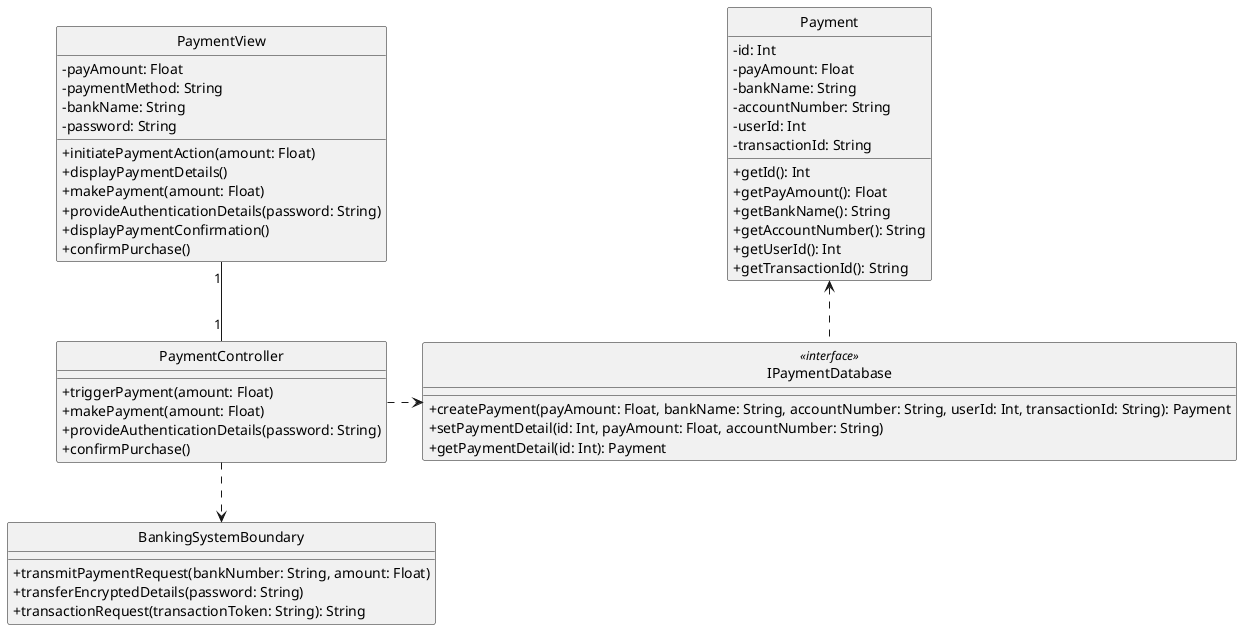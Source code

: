 @startuml 
skinparam classAttributeIconSize 0
skinparam linetype ortho
hide circle
class PaymentView {
    - payAmount: Float
    - paymentMethod: String
    - bankName: String
    - password: String

    + initiatePaymentAction(amount: Float)
    + displayPaymentDetails()
    + makePayment(amount: Float)
    + provideAuthenticationDetails(password: String)
    + displayPaymentConfirmation()
    + confirmPurchase()

    }

class PaymentController {
    + triggerPayment(amount: Float)
    + makePayment(amount: Float)
    + provideAuthenticationDetails(password: String)
    + confirmPurchase()

    }

class Payment {
    - id: Int
    - payAmount: Float
    - bankName: String
    - accountNumber: String
    - userId: Int
    - transactionId: String

    + getId(): Int
    + getPayAmount(): Float
    + getBankName(): String
    + getAccountNumber(): String
    + getUserId(): Int
    + getTransactionId(): String

    }

class BankingSystemBoundary {
    + transmitPaymentRequest(bankNumber: String, amount: Float)
    + transferEncryptedDetails(password: String)
    + transactionRequest(transactionToken: String): String

    }

class IPaymentDatabase <<interface>> {
    + createPayment(payAmount: Float, bankName: String, accountNumber: String, userId: Int, transactionId: String): Payment
    + setPaymentDetail(id: Int, payAmount: Float, accountNumber: String)
    + getPaymentDetail(id: Int): Payment
    }

PaymentView "1" -- "1" PaymentController

PaymentController ..r> IPaymentDatabase

PaymentController ..d> BankingSystemBoundary

IPaymentDatabase ..u> Payment

@enduml